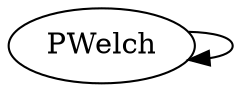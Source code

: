 /* Created by mdot for Matlab */
digraph m2html {
  PWelch -> PWelch;

  PWelch [URL="PWelch.html"];
}